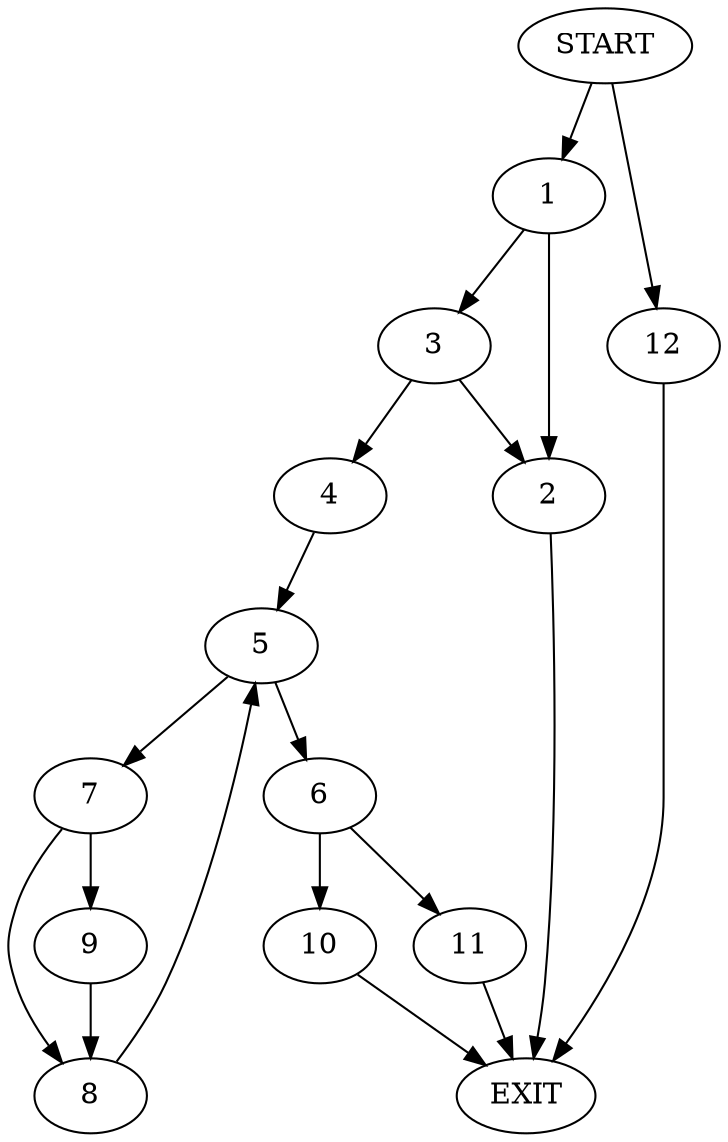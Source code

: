 digraph {
0 [label="START"]
13 [label="EXIT"]
0 -> 1
1 -> 2
1 -> 3
3 -> 4
3 -> 2
2 -> 13
4 -> 5
5 -> 6
5 -> 7
7 -> 8
7 -> 9
6 -> 10
6 -> 11
8 -> 5
9 -> 8
11 -> 13
10 -> 13
0 -> 12
12 -> 13
}
